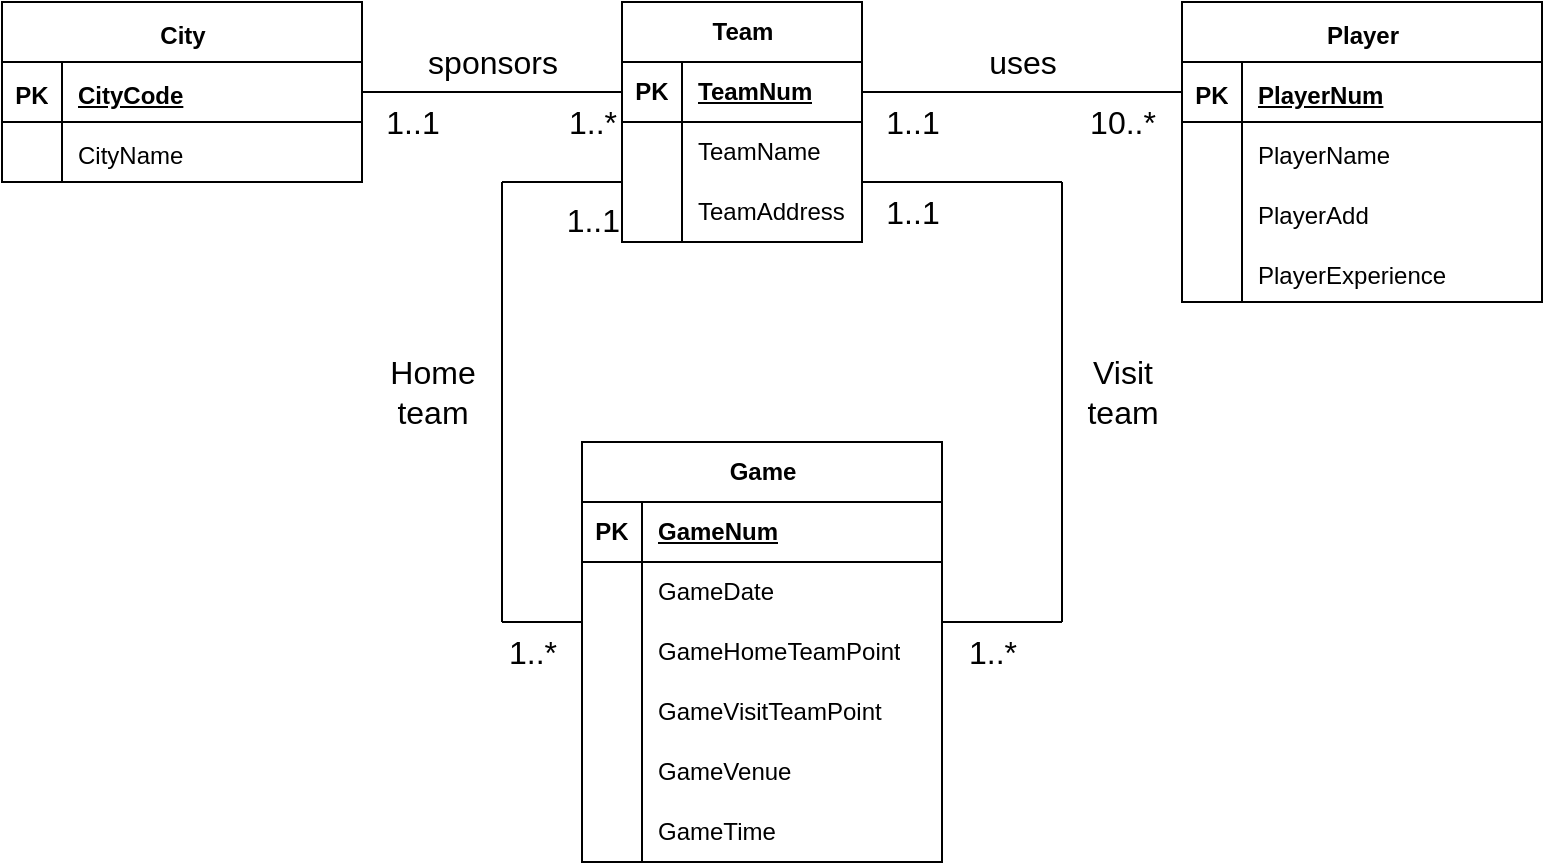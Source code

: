 <mxfile version="22.0.8" type="github" pages="2">
  <diagram id="C5RBs43oDa-KdzZeNtuy" name="Q-2">
    <mxGraphModel dx="880" dy="446" grid="1" gridSize="10" guides="1" tooltips="1" connect="1" arrows="1" fold="1" page="0" pageScale="1" pageWidth="827" pageHeight="1169" math="0" shadow="0">
      <root>
        <mxCell id="WIyWlLk6GJQsqaUBKTNV-0" />
        <mxCell id="WIyWlLk6GJQsqaUBKTNV-1" parent="WIyWlLk6GJQsqaUBKTNV-0" />
        <mxCell id="abrsDCtbOiojn3SGZB_B-0" value="&lt;font style=&quot;font-size: 12px;&quot;&gt;City&lt;/font&gt;" style="shape=table;startSize=30;container=1;collapsible=1;childLayout=tableLayout;fixedRows=1;rowLines=0;fontStyle=1;align=center;resizeLast=1;html=1;fontSize=16;labelBackgroundColor=none;" parent="WIyWlLk6GJQsqaUBKTNV-1" vertex="1">
          <mxGeometry x="30" y="90" width="180" height="90" as="geometry">
            <mxRectangle x="270" y="150" width="70" height="30" as="alternateBounds" />
          </mxGeometry>
        </mxCell>
        <mxCell id="abrsDCtbOiojn3SGZB_B-1" value="" style="shape=tableRow;horizontal=0;startSize=0;swimlaneHead=0;swimlaneBody=0;fillColor=none;collapsible=0;dropTarget=0;points=[[0,0.5],[1,0.5]];portConstraint=eastwest;top=0;left=0;right=0;bottom=1;fontSize=16;labelBackgroundColor=none;" parent="abrsDCtbOiojn3SGZB_B-0" vertex="1">
          <mxGeometry y="30" width="180" height="30" as="geometry" />
        </mxCell>
        <mxCell id="abrsDCtbOiojn3SGZB_B-2" value="&lt;font style=&quot;font-size: 12px;&quot;&gt;PK&lt;/font&gt;" style="shape=partialRectangle;connectable=0;fillColor=none;top=0;left=0;bottom=0;right=0;fontStyle=1;overflow=hidden;whiteSpace=wrap;html=1;fontSize=16;labelBackgroundColor=none;" parent="abrsDCtbOiojn3SGZB_B-1" vertex="1">
          <mxGeometry width="30" height="30" as="geometry">
            <mxRectangle width="30" height="30" as="alternateBounds" />
          </mxGeometry>
        </mxCell>
        <mxCell id="abrsDCtbOiojn3SGZB_B-3" value="&lt;font style=&quot;font-size: 12px;&quot;&gt;CityCode&lt;/font&gt;" style="shape=partialRectangle;connectable=0;fillColor=none;top=0;left=0;bottom=0;right=0;align=left;spacingLeft=6;fontStyle=5;overflow=hidden;whiteSpace=wrap;html=1;fontSize=16;labelBackgroundColor=none;" parent="abrsDCtbOiojn3SGZB_B-1" vertex="1">
          <mxGeometry x="30" width="150" height="30" as="geometry">
            <mxRectangle width="150" height="30" as="alternateBounds" />
          </mxGeometry>
        </mxCell>
        <mxCell id="abrsDCtbOiojn3SGZB_B-4" value="" style="shape=tableRow;horizontal=0;startSize=0;swimlaneHead=0;swimlaneBody=0;fillColor=none;collapsible=0;dropTarget=0;points=[[0,0.5],[1,0.5]];portConstraint=eastwest;top=0;left=0;right=0;bottom=0;fontSize=16;labelBackgroundColor=none;" parent="abrsDCtbOiojn3SGZB_B-0" vertex="1">
          <mxGeometry y="60" width="180" height="30" as="geometry" />
        </mxCell>
        <mxCell id="abrsDCtbOiojn3SGZB_B-5" value="" style="shape=partialRectangle;connectable=0;fillColor=none;top=0;left=0;bottom=0;right=0;editable=1;overflow=hidden;whiteSpace=wrap;html=1;fontSize=16;labelBackgroundColor=none;" parent="abrsDCtbOiojn3SGZB_B-4" vertex="1">
          <mxGeometry width="30" height="30" as="geometry">
            <mxRectangle width="30" height="30" as="alternateBounds" />
          </mxGeometry>
        </mxCell>
        <mxCell id="abrsDCtbOiojn3SGZB_B-6" value="&lt;font style=&quot;font-size: 12px;&quot;&gt;CityName&lt;/font&gt;" style="shape=partialRectangle;connectable=0;fillColor=none;top=0;left=0;bottom=0;right=0;align=left;spacingLeft=6;overflow=hidden;whiteSpace=wrap;html=1;fontSize=16;labelBackgroundColor=none;" parent="abrsDCtbOiojn3SGZB_B-4" vertex="1">
          <mxGeometry x="30" width="150" height="30" as="geometry">
            <mxRectangle width="150" height="30" as="alternateBounds" />
          </mxGeometry>
        </mxCell>
        <mxCell id="abrsDCtbOiojn3SGZB_B-18" value="Team" style="shape=table;startSize=30;container=1;collapsible=1;childLayout=tableLayout;fixedRows=1;rowLines=0;fontStyle=1;align=center;resizeLast=1;html=1;labelBackgroundColor=none;" parent="WIyWlLk6GJQsqaUBKTNV-1" vertex="1">
          <mxGeometry x="340" y="90" width="120" height="120" as="geometry" />
        </mxCell>
        <mxCell id="abrsDCtbOiojn3SGZB_B-19" value="" style="shape=tableRow;horizontal=0;startSize=0;swimlaneHead=0;swimlaneBody=0;fillColor=none;collapsible=0;dropTarget=0;points=[[0,0.5],[1,0.5]];portConstraint=eastwest;top=0;left=0;right=0;bottom=1;labelBackgroundColor=none;" parent="abrsDCtbOiojn3SGZB_B-18" vertex="1">
          <mxGeometry y="30" width="120" height="30" as="geometry" />
        </mxCell>
        <mxCell id="abrsDCtbOiojn3SGZB_B-20" value="PK" style="shape=partialRectangle;connectable=0;fillColor=none;top=0;left=0;bottom=0;right=0;fontStyle=1;overflow=hidden;whiteSpace=wrap;html=1;labelBackgroundColor=none;" parent="abrsDCtbOiojn3SGZB_B-19" vertex="1">
          <mxGeometry width="30" height="30" as="geometry">
            <mxRectangle width="30" height="30" as="alternateBounds" />
          </mxGeometry>
        </mxCell>
        <mxCell id="abrsDCtbOiojn3SGZB_B-21" value="TeamNum" style="shape=partialRectangle;connectable=0;fillColor=none;top=0;left=0;bottom=0;right=0;align=left;spacingLeft=6;fontStyle=5;overflow=hidden;whiteSpace=wrap;html=1;labelBackgroundColor=none;" parent="abrsDCtbOiojn3SGZB_B-19" vertex="1">
          <mxGeometry x="30" width="90" height="30" as="geometry">
            <mxRectangle width="90" height="30" as="alternateBounds" />
          </mxGeometry>
        </mxCell>
        <mxCell id="abrsDCtbOiojn3SGZB_B-22" value="" style="shape=tableRow;horizontal=0;startSize=0;swimlaneHead=0;swimlaneBody=0;fillColor=none;collapsible=0;dropTarget=0;points=[[0,0.5],[1,0.5]];portConstraint=eastwest;top=0;left=0;right=0;bottom=0;labelBackgroundColor=none;" parent="abrsDCtbOiojn3SGZB_B-18" vertex="1">
          <mxGeometry y="60" width="120" height="30" as="geometry" />
        </mxCell>
        <mxCell id="abrsDCtbOiojn3SGZB_B-23" value="" style="shape=partialRectangle;connectable=0;fillColor=none;top=0;left=0;bottom=0;right=0;editable=1;overflow=hidden;whiteSpace=wrap;html=1;labelBackgroundColor=none;" parent="abrsDCtbOiojn3SGZB_B-22" vertex="1">
          <mxGeometry width="30" height="30" as="geometry">
            <mxRectangle width="30" height="30" as="alternateBounds" />
          </mxGeometry>
        </mxCell>
        <mxCell id="abrsDCtbOiojn3SGZB_B-24" value="TeamName" style="shape=partialRectangle;connectable=0;fillColor=none;top=0;left=0;bottom=0;right=0;align=left;spacingLeft=6;overflow=hidden;whiteSpace=wrap;html=1;labelBackgroundColor=none;" parent="abrsDCtbOiojn3SGZB_B-22" vertex="1">
          <mxGeometry x="30" width="90" height="30" as="geometry">
            <mxRectangle width="90" height="30" as="alternateBounds" />
          </mxGeometry>
        </mxCell>
        <mxCell id="abrsDCtbOiojn3SGZB_B-25" value="" style="shape=tableRow;horizontal=0;startSize=0;swimlaneHead=0;swimlaneBody=0;fillColor=none;collapsible=0;dropTarget=0;points=[[0,0.5],[1,0.5]];portConstraint=eastwest;top=0;left=0;right=0;bottom=0;labelBackgroundColor=none;" parent="abrsDCtbOiojn3SGZB_B-18" vertex="1">
          <mxGeometry y="90" width="120" height="30" as="geometry" />
        </mxCell>
        <mxCell id="abrsDCtbOiojn3SGZB_B-26" value="" style="shape=partialRectangle;connectable=0;fillColor=none;top=0;left=0;bottom=0;right=0;editable=1;overflow=hidden;whiteSpace=wrap;html=1;labelBackgroundColor=none;" parent="abrsDCtbOiojn3SGZB_B-25" vertex="1">
          <mxGeometry width="30" height="30" as="geometry">
            <mxRectangle width="30" height="30" as="alternateBounds" />
          </mxGeometry>
        </mxCell>
        <mxCell id="abrsDCtbOiojn3SGZB_B-27" value="TeamAddress" style="shape=partialRectangle;connectable=0;fillColor=none;top=0;left=0;bottom=0;right=0;align=left;spacingLeft=6;overflow=hidden;whiteSpace=wrap;html=1;labelBackgroundColor=none;" parent="abrsDCtbOiojn3SGZB_B-25" vertex="1">
          <mxGeometry x="30" width="90" height="30" as="geometry">
            <mxRectangle width="90" height="30" as="alternateBounds" />
          </mxGeometry>
        </mxCell>
        <mxCell id="0x-psLPJO9vZAtIyGt_1-0" value="Game" style="shape=table;startSize=30;container=1;collapsible=1;childLayout=tableLayout;fixedRows=1;rowLines=0;fontStyle=1;align=center;resizeLast=1;html=1;" parent="WIyWlLk6GJQsqaUBKTNV-1" vertex="1">
          <mxGeometry x="320" y="310" width="180" height="210" as="geometry" />
        </mxCell>
        <mxCell id="0x-psLPJO9vZAtIyGt_1-1" value="" style="shape=tableRow;horizontal=0;startSize=0;swimlaneHead=0;swimlaneBody=0;fillColor=none;collapsible=0;dropTarget=0;points=[[0,0.5],[1,0.5]];portConstraint=eastwest;top=0;left=0;right=0;bottom=1;" parent="0x-psLPJO9vZAtIyGt_1-0" vertex="1">
          <mxGeometry y="30" width="180" height="30" as="geometry" />
        </mxCell>
        <mxCell id="0x-psLPJO9vZAtIyGt_1-2" value="PK" style="shape=partialRectangle;connectable=0;fillColor=none;top=0;left=0;bottom=0;right=0;fontStyle=1;overflow=hidden;whiteSpace=wrap;html=1;" parent="0x-psLPJO9vZAtIyGt_1-1" vertex="1">
          <mxGeometry width="30" height="30" as="geometry">
            <mxRectangle width="30" height="30" as="alternateBounds" />
          </mxGeometry>
        </mxCell>
        <mxCell id="0x-psLPJO9vZAtIyGt_1-3" value="GameNum" style="shape=partialRectangle;connectable=0;fillColor=none;top=0;left=0;bottom=0;right=0;align=left;spacingLeft=6;fontStyle=5;overflow=hidden;whiteSpace=wrap;html=1;" parent="0x-psLPJO9vZAtIyGt_1-1" vertex="1">
          <mxGeometry x="30" width="150" height="30" as="geometry">
            <mxRectangle width="150" height="30" as="alternateBounds" />
          </mxGeometry>
        </mxCell>
        <mxCell id="0x-psLPJO9vZAtIyGt_1-4" value="" style="shape=tableRow;horizontal=0;startSize=0;swimlaneHead=0;swimlaneBody=0;fillColor=none;collapsible=0;dropTarget=0;points=[[0,0.5],[1,0.5]];portConstraint=eastwest;top=0;left=0;right=0;bottom=0;" parent="0x-psLPJO9vZAtIyGt_1-0" vertex="1">
          <mxGeometry y="60" width="180" height="30" as="geometry" />
        </mxCell>
        <mxCell id="0x-psLPJO9vZAtIyGt_1-5" value="" style="shape=partialRectangle;connectable=0;fillColor=none;top=0;left=0;bottom=0;right=0;editable=1;overflow=hidden;whiteSpace=wrap;html=1;" parent="0x-psLPJO9vZAtIyGt_1-4" vertex="1">
          <mxGeometry width="30" height="30" as="geometry">
            <mxRectangle width="30" height="30" as="alternateBounds" />
          </mxGeometry>
        </mxCell>
        <mxCell id="0x-psLPJO9vZAtIyGt_1-6" value="GameDate" style="shape=partialRectangle;connectable=0;fillColor=none;top=0;left=0;bottom=0;right=0;align=left;spacingLeft=6;overflow=hidden;whiteSpace=wrap;html=1;" parent="0x-psLPJO9vZAtIyGt_1-4" vertex="1">
          <mxGeometry x="30" width="150" height="30" as="geometry">
            <mxRectangle width="150" height="30" as="alternateBounds" />
          </mxGeometry>
        </mxCell>
        <mxCell id="0x-psLPJO9vZAtIyGt_1-7" value="" style="shape=tableRow;horizontal=0;startSize=0;swimlaneHead=0;swimlaneBody=0;fillColor=none;collapsible=0;dropTarget=0;points=[[0,0.5],[1,0.5]];portConstraint=eastwest;top=0;left=0;right=0;bottom=0;" parent="0x-psLPJO9vZAtIyGt_1-0" vertex="1">
          <mxGeometry y="90" width="180" height="30" as="geometry" />
        </mxCell>
        <mxCell id="0x-psLPJO9vZAtIyGt_1-8" value="" style="shape=partialRectangle;connectable=0;fillColor=none;top=0;left=0;bottom=0;right=0;editable=1;overflow=hidden;whiteSpace=wrap;html=1;" parent="0x-psLPJO9vZAtIyGt_1-7" vertex="1">
          <mxGeometry width="30" height="30" as="geometry">
            <mxRectangle width="30" height="30" as="alternateBounds" />
          </mxGeometry>
        </mxCell>
        <mxCell id="0x-psLPJO9vZAtIyGt_1-9" value="GameHomeTeamPoint" style="shape=partialRectangle;connectable=0;fillColor=none;top=0;left=0;bottom=0;right=0;align=left;spacingLeft=6;overflow=hidden;whiteSpace=wrap;html=1;" parent="0x-psLPJO9vZAtIyGt_1-7" vertex="1">
          <mxGeometry x="30" width="150" height="30" as="geometry">
            <mxRectangle width="150" height="30" as="alternateBounds" />
          </mxGeometry>
        </mxCell>
        <mxCell id="0x-psLPJO9vZAtIyGt_1-10" value="" style="shape=tableRow;horizontal=0;startSize=0;swimlaneHead=0;swimlaneBody=0;fillColor=none;collapsible=0;dropTarget=0;points=[[0,0.5],[1,0.5]];portConstraint=eastwest;top=0;left=0;right=0;bottom=0;" parent="0x-psLPJO9vZAtIyGt_1-0" vertex="1">
          <mxGeometry y="120" width="180" height="30" as="geometry" />
        </mxCell>
        <mxCell id="0x-psLPJO9vZAtIyGt_1-11" value="" style="shape=partialRectangle;connectable=0;fillColor=none;top=0;left=0;bottom=0;right=0;editable=1;overflow=hidden;whiteSpace=wrap;html=1;" parent="0x-psLPJO9vZAtIyGt_1-10" vertex="1">
          <mxGeometry width="30" height="30" as="geometry">
            <mxRectangle width="30" height="30" as="alternateBounds" />
          </mxGeometry>
        </mxCell>
        <mxCell id="0x-psLPJO9vZAtIyGt_1-12" value="GameVisitTeamPoint" style="shape=partialRectangle;connectable=0;fillColor=none;top=0;left=0;bottom=0;right=0;align=left;spacingLeft=6;overflow=hidden;whiteSpace=wrap;html=1;" parent="0x-psLPJO9vZAtIyGt_1-10" vertex="1">
          <mxGeometry x="30" width="150" height="30" as="geometry">
            <mxRectangle width="150" height="30" as="alternateBounds" />
          </mxGeometry>
        </mxCell>
        <mxCell id="0x-psLPJO9vZAtIyGt_1-13" style="shape=tableRow;horizontal=0;startSize=0;swimlaneHead=0;swimlaneBody=0;fillColor=none;collapsible=0;dropTarget=0;points=[[0,0.5],[1,0.5]];portConstraint=eastwest;top=0;left=0;right=0;bottom=0;" parent="0x-psLPJO9vZAtIyGt_1-0" vertex="1">
          <mxGeometry y="150" width="180" height="30" as="geometry" />
        </mxCell>
        <mxCell id="0x-psLPJO9vZAtIyGt_1-14" style="shape=partialRectangle;connectable=0;fillColor=none;top=0;left=0;bottom=0;right=0;editable=1;overflow=hidden;whiteSpace=wrap;html=1;" parent="0x-psLPJO9vZAtIyGt_1-13" vertex="1">
          <mxGeometry width="30" height="30" as="geometry">
            <mxRectangle width="30" height="30" as="alternateBounds" />
          </mxGeometry>
        </mxCell>
        <mxCell id="0x-psLPJO9vZAtIyGt_1-15" value="GameVenue" style="shape=partialRectangle;connectable=0;fillColor=none;top=0;left=0;bottom=0;right=0;align=left;spacingLeft=6;overflow=hidden;whiteSpace=wrap;html=1;" parent="0x-psLPJO9vZAtIyGt_1-13" vertex="1">
          <mxGeometry x="30" width="150" height="30" as="geometry">
            <mxRectangle width="150" height="30" as="alternateBounds" />
          </mxGeometry>
        </mxCell>
        <mxCell id="0x-psLPJO9vZAtIyGt_1-16" style="shape=tableRow;horizontal=0;startSize=0;swimlaneHead=0;swimlaneBody=0;fillColor=none;collapsible=0;dropTarget=0;points=[[0,0.5],[1,0.5]];portConstraint=eastwest;top=0;left=0;right=0;bottom=0;" parent="0x-psLPJO9vZAtIyGt_1-0" vertex="1">
          <mxGeometry y="180" width="180" height="30" as="geometry" />
        </mxCell>
        <mxCell id="0x-psLPJO9vZAtIyGt_1-17" style="shape=partialRectangle;connectable=0;fillColor=none;top=0;left=0;bottom=0;right=0;editable=1;overflow=hidden;whiteSpace=wrap;html=1;" parent="0x-psLPJO9vZAtIyGt_1-16" vertex="1">
          <mxGeometry width="30" height="30" as="geometry">
            <mxRectangle width="30" height="30" as="alternateBounds" />
          </mxGeometry>
        </mxCell>
        <mxCell id="0x-psLPJO9vZAtIyGt_1-18" value="GameTime" style="shape=partialRectangle;connectable=0;fillColor=none;top=0;left=0;bottom=0;right=0;align=left;spacingLeft=6;overflow=hidden;whiteSpace=wrap;html=1;" parent="0x-psLPJO9vZAtIyGt_1-16" vertex="1">
          <mxGeometry x="30" width="150" height="30" as="geometry">
            <mxRectangle width="150" height="30" as="alternateBounds" />
          </mxGeometry>
        </mxCell>
        <mxCell id="0x-psLPJO9vZAtIyGt_1-27" value="" style="endArrow=none;html=1;rounded=0;fontSize=12;startSize=8;endSize=8;curved=1;exitX=1;exitY=0.5;exitDx=0;exitDy=0;entryX=0;entryY=0.5;entryDx=0;entryDy=0;" parent="WIyWlLk6GJQsqaUBKTNV-1" source="abrsDCtbOiojn3SGZB_B-1" target="abrsDCtbOiojn3SGZB_B-19" edge="1">
          <mxGeometry relative="1" as="geometry">
            <mxPoint x="290" y="140" as="sourcePoint" />
            <mxPoint x="370" y="140" as="targetPoint" />
          </mxGeometry>
        </mxCell>
        <mxCell id="0x-psLPJO9vZAtIyGt_1-28" value="1..1" style="text;html=1;align=center;verticalAlign=middle;resizable=0;points=[];autosize=1;strokeColor=none;fillColor=none;fontSize=16;" parent="WIyWlLk6GJQsqaUBKTNV-1" vertex="1">
          <mxGeometry x="210" y="135" width="50" height="30" as="geometry" />
        </mxCell>
        <mxCell id="0x-psLPJO9vZAtIyGt_1-29" value="1..*" style="text;html=1;align=center;verticalAlign=middle;resizable=0;points=[];autosize=1;strokeColor=none;fillColor=none;fontSize=16;" parent="WIyWlLk6GJQsqaUBKTNV-1" vertex="1">
          <mxGeometry x="300" y="135" width="50" height="30" as="geometry" />
        </mxCell>
        <mxCell id="0x-psLPJO9vZAtIyGt_1-30" value="sponsors" style="text;html=1;align=center;verticalAlign=middle;resizable=0;points=[];autosize=1;strokeColor=none;fillColor=none;fontSize=16;" parent="WIyWlLk6GJQsqaUBKTNV-1" vertex="1">
          <mxGeometry x="230" y="105" width="90" height="30" as="geometry" />
        </mxCell>
        <mxCell id="0x-psLPJO9vZAtIyGt_1-32" value="" style="endArrow=none;html=1;rounded=0;fontSize=12;startSize=8;endSize=8;curved=1;" parent="WIyWlLk6GJQsqaUBKTNV-1" edge="1">
          <mxGeometry relative="1" as="geometry">
            <mxPoint x="280" y="180" as="sourcePoint" />
            <mxPoint x="340" y="180" as="targetPoint" />
          </mxGeometry>
        </mxCell>
        <mxCell id="0x-psLPJO9vZAtIyGt_1-33" value="1..1" style="resizable=0;html=1;whiteSpace=wrap;align=right;verticalAlign=bottom;fontSize=16;" parent="0x-psLPJO9vZAtIyGt_1-32" connectable="0" vertex="1">
          <mxGeometry x="1" relative="1" as="geometry">
            <mxPoint y="30" as="offset" />
          </mxGeometry>
        </mxCell>
        <mxCell id="0x-psLPJO9vZAtIyGt_1-34" value="" style="endArrow=none;html=1;rounded=0;fontSize=12;startSize=8;endSize=8;curved=1;" parent="WIyWlLk6GJQsqaUBKTNV-1" edge="1">
          <mxGeometry relative="1" as="geometry">
            <mxPoint x="280" y="180" as="sourcePoint" />
            <mxPoint x="280" y="400" as="targetPoint" />
          </mxGeometry>
        </mxCell>
        <mxCell id="0x-psLPJO9vZAtIyGt_1-35" value="" style="endArrow=none;html=1;rounded=0;fontSize=12;startSize=8;endSize=8;curved=1;" parent="WIyWlLk6GJQsqaUBKTNV-1" edge="1">
          <mxGeometry relative="1" as="geometry">
            <mxPoint x="280" y="400" as="sourcePoint" />
            <mxPoint x="320" y="400" as="targetPoint" />
          </mxGeometry>
        </mxCell>
        <mxCell id="0x-psLPJO9vZAtIyGt_1-36" value="1..*" style="text;html=1;align=center;verticalAlign=middle;resizable=0;points=[];autosize=1;strokeColor=none;fillColor=none;fontSize=16;" parent="WIyWlLk6GJQsqaUBKTNV-1" vertex="1">
          <mxGeometry x="270" y="400" width="50" height="30" as="geometry" />
        </mxCell>
        <mxCell id="0x-psLPJO9vZAtIyGt_1-37" value="Home&lt;br&gt;team" style="text;html=1;align=center;verticalAlign=middle;resizable=0;points=[];autosize=1;strokeColor=none;fillColor=none;fontSize=16;" parent="WIyWlLk6GJQsqaUBKTNV-1" vertex="1">
          <mxGeometry x="210" y="260" width="70" height="50" as="geometry" />
        </mxCell>
        <mxCell id="0x-psLPJO9vZAtIyGt_1-38" value="" style="endArrow=none;html=1;rounded=0;fontSize=12;startSize=8;endSize=8;curved=1;" parent="WIyWlLk6GJQsqaUBKTNV-1" edge="1">
          <mxGeometry relative="1" as="geometry">
            <mxPoint x="460" y="180" as="sourcePoint" />
            <mxPoint x="560" y="180" as="targetPoint" />
          </mxGeometry>
        </mxCell>
        <mxCell id="0x-psLPJO9vZAtIyGt_1-39" value="" style="endArrow=none;html=1;rounded=0;fontSize=12;startSize=8;endSize=8;curved=1;" parent="WIyWlLk6GJQsqaUBKTNV-1" edge="1">
          <mxGeometry relative="1" as="geometry">
            <mxPoint x="560" y="180" as="sourcePoint" />
            <mxPoint x="560" y="400" as="targetPoint" />
          </mxGeometry>
        </mxCell>
        <mxCell id="0x-psLPJO9vZAtIyGt_1-40" value="" style="endArrow=none;html=1;rounded=0;fontSize=12;startSize=8;endSize=8;curved=1;" parent="WIyWlLk6GJQsqaUBKTNV-1" edge="1">
          <mxGeometry relative="1" as="geometry">
            <mxPoint x="500" y="400" as="sourcePoint" />
            <mxPoint x="560" y="400" as="targetPoint" />
          </mxGeometry>
        </mxCell>
        <mxCell id="0x-psLPJO9vZAtIyGt_1-41" value="1..1" style="text;html=1;align=center;verticalAlign=middle;resizable=0;points=[];autosize=1;strokeColor=none;fillColor=none;fontSize=16;" parent="WIyWlLk6GJQsqaUBKTNV-1" vertex="1">
          <mxGeometry x="460" y="180" width="50" height="30" as="geometry" />
        </mxCell>
        <mxCell id="0x-psLPJO9vZAtIyGt_1-42" value="1..*" style="text;html=1;align=center;verticalAlign=middle;resizable=0;points=[];autosize=1;strokeColor=none;fillColor=none;fontSize=16;" parent="WIyWlLk6GJQsqaUBKTNV-1" vertex="1">
          <mxGeometry x="500" y="400" width="50" height="30" as="geometry" />
        </mxCell>
        <mxCell id="0x-psLPJO9vZAtIyGt_1-43" value="Visit&lt;br&gt;team" style="text;html=1;align=center;verticalAlign=middle;resizable=0;points=[];autosize=1;strokeColor=none;fillColor=none;fontSize=16;" parent="WIyWlLk6GJQsqaUBKTNV-1" vertex="1">
          <mxGeometry x="560" y="260" width="60" height="50" as="geometry" />
        </mxCell>
        <mxCell id="0x-psLPJO9vZAtIyGt_1-44" value="" style="shape=image;html=1;verticalAlign=top;verticalLabelPosition=bottom;labelBackgroundColor=#ffffff;imageAspect=0;aspect=fixed;image=https://cdn1.iconfinder.com/data/icons/material-core/10/arrow-drop-down-128.png;fontSize=16;" parent="WIyWlLk6GJQsqaUBKTNV-1" vertex="1">
          <mxGeometry x="575" y="310" width="30" height="30" as="geometry" />
        </mxCell>
        <mxCell id="0x-psLPJO9vZAtIyGt_1-45" value="&lt;font style=&quot;font-size: 12px;&quot;&gt;Player&lt;/font&gt;" style="shape=table;startSize=30;container=1;collapsible=1;childLayout=tableLayout;fixedRows=1;rowLines=0;fontStyle=1;align=center;resizeLast=1;html=1;fontSize=16;" parent="WIyWlLk6GJQsqaUBKTNV-1" vertex="1">
          <mxGeometry x="620" y="90" width="180" height="150" as="geometry" />
        </mxCell>
        <mxCell id="0x-psLPJO9vZAtIyGt_1-46" value="" style="shape=tableRow;horizontal=0;startSize=0;swimlaneHead=0;swimlaneBody=0;fillColor=none;collapsible=0;dropTarget=0;points=[[0,0.5],[1,0.5]];portConstraint=eastwest;top=0;left=0;right=0;bottom=1;fontSize=16;" parent="0x-psLPJO9vZAtIyGt_1-45" vertex="1">
          <mxGeometry y="30" width="180" height="30" as="geometry" />
        </mxCell>
        <mxCell id="0x-psLPJO9vZAtIyGt_1-47" value="&lt;font style=&quot;font-size: 12px;&quot;&gt;PK&lt;/font&gt;" style="shape=partialRectangle;connectable=0;fillColor=none;top=0;left=0;bottom=0;right=0;fontStyle=1;overflow=hidden;whiteSpace=wrap;html=1;fontSize=16;" parent="0x-psLPJO9vZAtIyGt_1-46" vertex="1">
          <mxGeometry width="30" height="30" as="geometry">
            <mxRectangle width="30" height="30" as="alternateBounds" />
          </mxGeometry>
        </mxCell>
        <mxCell id="0x-psLPJO9vZAtIyGt_1-48" value="&lt;font style=&quot;font-size: 12px;&quot;&gt;PlayerNum&lt;/font&gt;" style="shape=partialRectangle;connectable=0;fillColor=none;top=0;left=0;bottom=0;right=0;align=left;spacingLeft=6;fontStyle=5;overflow=hidden;whiteSpace=wrap;html=1;fontSize=16;" parent="0x-psLPJO9vZAtIyGt_1-46" vertex="1">
          <mxGeometry x="30" width="150" height="30" as="geometry">
            <mxRectangle width="150" height="30" as="alternateBounds" />
          </mxGeometry>
        </mxCell>
        <mxCell id="0x-psLPJO9vZAtIyGt_1-49" value="" style="shape=tableRow;horizontal=0;startSize=0;swimlaneHead=0;swimlaneBody=0;fillColor=none;collapsible=0;dropTarget=0;points=[[0,0.5],[1,0.5]];portConstraint=eastwest;top=0;left=0;right=0;bottom=0;fontSize=16;" parent="0x-psLPJO9vZAtIyGt_1-45" vertex="1">
          <mxGeometry y="60" width="180" height="30" as="geometry" />
        </mxCell>
        <mxCell id="0x-psLPJO9vZAtIyGt_1-50" value="" style="shape=partialRectangle;connectable=0;fillColor=none;top=0;left=0;bottom=0;right=0;editable=1;overflow=hidden;whiteSpace=wrap;html=1;fontSize=16;" parent="0x-psLPJO9vZAtIyGt_1-49" vertex="1">
          <mxGeometry width="30" height="30" as="geometry">
            <mxRectangle width="30" height="30" as="alternateBounds" />
          </mxGeometry>
        </mxCell>
        <mxCell id="0x-psLPJO9vZAtIyGt_1-51" value="&lt;font style=&quot;font-size: 12px;&quot;&gt;PlayerName&lt;/font&gt;" style="shape=partialRectangle;connectable=0;fillColor=none;top=0;left=0;bottom=0;right=0;align=left;spacingLeft=6;overflow=hidden;whiteSpace=wrap;html=1;fontSize=16;" parent="0x-psLPJO9vZAtIyGt_1-49" vertex="1">
          <mxGeometry x="30" width="150" height="30" as="geometry">
            <mxRectangle width="150" height="30" as="alternateBounds" />
          </mxGeometry>
        </mxCell>
        <mxCell id="0x-psLPJO9vZAtIyGt_1-52" value="" style="shape=tableRow;horizontal=0;startSize=0;swimlaneHead=0;swimlaneBody=0;fillColor=none;collapsible=0;dropTarget=0;points=[[0,0.5],[1,0.5]];portConstraint=eastwest;top=0;left=0;right=0;bottom=0;fontSize=16;" parent="0x-psLPJO9vZAtIyGt_1-45" vertex="1">
          <mxGeometry y="90" width="180" height="30" as="geometry" />
        </mxCell>
        <mxCell id="0x-psLPJO9vZAtIyGt_1-53" value="" style="shape=partialRectangle;connectable=0;fillColor=none;top=0;left=0;bottom=0;right=0;editable=1;overflow=hidden;whiteSpace=wrap;html=1;fontSize=16;" parent="0x-psLPJO9vZAtIyGt_1-52" vertex="1">
          <mxGeometry width="30" height="30" as="geometry">
            <mxRectangle width="30" height="30" as="alternateBounds" />
          </mxGeometry>
        </mxCell>
        <mxCell id="0x-psLPJO9vZAtIyGt_1-54" value="&lt;font style=&quot;font-size: 12px;&quot;&gt;PlayerAdd&lt;/font&gt;" style="shape=partialRectangle;connectable=0;fillColor=none;top=0;left=0;bottom=0;right=0;align=left;spacingLeft=6;overflow=hidden;whiteSpace=wrap;html=1;fontSize=16;" parent="0x-psLPJO9vZAtIyGt_1-52" vertex="1">
          <mxGeometry x="30" width="150" height="30" as="geometry">
            <mxRectangle width="150" height="30" as="alternateBounds" />
          </mxGeometry>
        </mxCell>
        <mxCell id="0x-psLPJO9vZAtIyGt_1-55" value="" style="shape=tableRow;horizontal=0;startSize=0;swimlaneHead=0;swimlaneBody=0;fillColor=none;collapsible=0;dropTarget=0;points=[[0,0.5],[1,0.5]];portConstraint=eastwest;top=0;left=0;right=0;bottom=0;fontSize=16;" parent="0x-psLPJO9vZAtIyGt_1-45" vertex="1">
          <mxGeometry y="120" width="180" height="30" as="geometry" />
        </mxCell>
        <mxCell id="0x-psLPJO9vZAtIyGt_1-56" value="" style="shape=partialRectangle;connectable=0;fillColor=none;top=0;left=0;bottom=0;right=0;editable=1;overflow=hidden;whiteSpace=wrap;html=1;fontSize=16;" parent="0x-psLPJO9vZAtIyGt_1-55" vertex="1">
          <mxGeometry width="30" height="30" as="geometry">
            <mxRectangle width="30" height="30" as="alternateBounds" />
          </mxGeometry>
        </mxCell>
        <mxCell id="0x-psLPJO9vZAtIyGt_1-57" value="&lt;font style=&quot;font-size: 12px;&quot;&gt;PlayerExperience&lt;/font&gt;" style="shape=partialRectangle;connectable=0;fillColor=none;top=0;left=0;bottom=0;right=0;align=left;spacingLeft=6;overflow=hidden;whiteSpace=wrap;html=1;fontSize=16;" parent="0x-psLPJO9vZAtIyGt_1-55" vertex="1">
          <mxGeometry x="30" width="150" height="30" as="geometry">
            <mxRectangle width="150" height="30" as="alternateBounds" />
          </mxGeometry>
        </mxCell>
        <mxCell id="0x-psLPJO9vZAtIyGt_1-58" value="" style="endArrow=none;html=1;rounded=0;fontSize=12;startSize=8;endSize=8;curved=1;exitX=1;exitY=0.5;exitDx=0;exitDy=0;entryX=0;entryY=0.5;entryDx=0;entryDy=0;" parent="WIyWlLk6GJQsqaUBKTNV-1" source="abrsDCtbOiojn3SGZB_B-19" target="0x-psLPJO9vZAtIyGt_1-46" edge="1">
          <mxGeometry relative="1" as="geometry">
            <mxPoint x="480" y="130" as="sourcePoint" />
            <mxPoint x="640" y="130" as="targetPoint" />
          </mxGeometry>
        </mxCell>
        <mxCell id="0x-psLPJO9vZAtIyGt_1-59" value="1..1" style="text;html=1;align=center;verticalAlign=middle;resizable=0;points=[];autosize=1;strokeColor=none;fillColor=none;fontSize=16;" parent="WIyWlLk6GJQsqaUBKTNV-1" vertex="1">
          <mxGeometry x="460" y="135" width="50" height="30" as="geometry" />
        </mxCell>
        <mxCell id="0x-psLPJO9vZAtIyGt_1-61" value="10..*" style="text;html=1;align=center;verticalAlign=middle;resizable=0;points=[];autosize=1;strokeColor=none;fillColor=none;fontSize=16;" parent="WIyWlLk6GJQsqaUBKTNV-1" vertex="1">
          <mxGeometry x="560" y="135" width="60" height="30" as="geometry" />
        </mxCell>
        <mxCell id="0x-psLPJO9vZAtIyGt_1-62" value="uses" style="text;html=1;align=center;verticalAlign=middle;resizable=0;points=[];autosize=1;strokeColor=none;fillColor=none;fontSize=16;" parent="WIyWlLk6GJQsqaUBKTNV-1" vertex="1">
          <mxGeometry x="510" y="105" width="60" height="30" as="geometry" />
        </mxCell>
      </root>
    </mxGraphModel>
  </diagram>
  <diagram id="17yv3DqjY_3EL69VxwAl" name="Q-5">
    <mxGraphModel dx="1280" dy="870" grid="1" gridSize="10" guides="1" tooltips="1" connect="1" arrows="1" fold="1" page="0" pageScale="1" pageWidth="827" pageHeight="1169" math="0" shadow="0">
      <root>
        <mxCell id="0" />
        <mxCell id="1" parent="0" />
        <mxCell id="2pw6DJPUHuiAcqR5hN9t-1" value="Clinic" style="shape=table;startSize=30;container=1;collapsible=1;childLayout=tableLayout;fixedRows=1;rowLines=0;fontStyle=1;align=center;resizeLast=1;html=1;fontSize=16;" parent="1" vertex="1">
          <mxGeometry x="-80" y="-70" width="200" height="180" as="geometry" />
        </mxCell>
        <mxCell id="2pw6DJPUHuiAcqR5hN9t-2" value="" style="shape=tableRow;horizontal=0;startSize=0;swimlaneHead=0;swimlaneBody=0;fillColor=none;collapsible=0;dropTarget=0;points=[[0,0.5],[1,0.5]];portConstraint=eastwest;top=0;left=0;right=0;bottom=1;fontSize=16;" parent="2pw6DJPUHuiAcqR5hN9t-1" vertex="1">
          <mxGeometry y="30" width="200" height="30" as="geometry" />
        </mxCell>
        <mxCell id="2pw6DJPUHuiAcqR5hN9t-3" value="PK" style="shape=partialRectangle;connectable=0;fillColor=none;top=0;left=0;bottom=0;right=0;fontStyle=1;overflow=hidden;whiteSpace=wrap;html=1;fontSize=16;" parent="2pw6DJPUHuiAcqR5hN9t-2" vertex="1">
          <mxGeometry width="30" height="30" as="geometry">
            <mxRectangle width="30" height="30" as="alternateBounds" />
          </mxGeometry>
        </mxCell>
        <mxCell id="2pw6DJPUHuiAcqR5hN9t-4" value="clinicId" style="shape=partialRectangle;connectable=0;fillColor=none;top=0;left=0;bottom=0;right=0;align=left;spacingLeft=6;fontStyle=5;overflow=hidden;whiteSpace=wrap;html=1;fontSize=16;" parent="2pw6DJPUHuiAcqR5hN9t-2" vertex="1">
          <mxGeometry x="30" width="170" height="30" as="geometry">
            <mxRectangle width="170" height="30" as="alternateBounds" />
          </mxGeometry>
        </mxCell>
        <mxCell id="2pw6DJPUHuiAcqR5hN9t-5" value="" style="shape=tableRow;horizontal=0;startSize=0;swimlaneHead=0;swimlaneBody=0;fillColor=none;collapsible=0;dropTarget=0;points=[[0,0.5],[1,0.5]];portConstraint=eastwest;top=0;left=0;right=0;bottom=0;fontSize=16;" parent="2pw6DJPUHuiAcqR5hN9t-1" vertex="1">
          <mxGeometry y="60" width="200" height="30" as="geometry" />
        </mxCell>
        <mxCell id="2pw6DJPUHuiAcqR5hN9t-6" value="" style="shape=partialRectangle;connectable=0;fillColor=none;top=0;left=0;bottom=0;right=0;editable=1;overflow=hidden;whiteSpace=wrap;html=1;fontSize=16;" parent="2pw6DJPUHuiAcqR5hN9t-5" vertex="1">
          <mxGeometry width="30" height="30" as="geometry">
            <mxRectangle width="30" height="30" as="alternateBounds" />
          </mxGeometry>
        </mxCell>
        <mxCell id="2pw6DJPUHuiAcqR5hN9t-7" value="clinicName" style="shape=partialRectangle;connectable=0;fillColor=none;top=0;left=0;bottom=0;right=0;align=left;spacingLeft=6;overflow=hidden;whiteSpace=wrap;html=1;fontSize=16;" parent="2pw6DJPUHuiAcqR5hN9t-5" vertex="1">
          <mxGeometry x="30" width="170" height="30" as="geometry">
            <mxRectangle width="170" height="30" as="alternateBounds" />
          </mxGeometry>
        </mxCell>
        <mxCell id="2pw6DJPUHuiAcqR5hN9t-8" value="" style="shape=tableRow;horizontal=0;startSize=0;swimlaneHead=0;swimlaneBody=0;fillColor=none;collapsible=0;dropTarget=0;points=[[0,0.5],[1,0.5]];portConstraint=eastwest;top=0;left=0;right=0;bottom=0;fontSize=16;" parent="2pw6DJPUHuiAcqR5hN9t-1" vertex="1">
          <mxGeometry y="90" width="200" height="30" as="geometry" />
        </mxCell>
        <mxCell id="2pw6DJPUHuiAcqR5hN9t-9" value="" style="shape=partialRectangle;connectable=0;fillColor=none;top=0;left=0;bottom=0;right=0;editable=1;overflow=hidden;whiteSpace=wrap;html=1;fontSize=16;" parent="2pw6DJPUHuiAcqR5hN9t-8" vertex="1">
          <mxGeometry width="30" height="30" as="geometry">
            <mxRectangle width="30" height="30" as="alternateBounds" />
          </mxGeometry>
        </mxCell>
        <mxCell id="2pw6DJPUHuiAcqR5hN9t-10" value="clinicAddress" style="shape=partialRectangle;connectable=0;fillColor=none;top=0;left=0;bottom=0;right=0;align=left;spacingLeft=6;overflow=hidden;whiteSpace=wrap;html=1;fontSize=16;" parent="2pw6DJPUHuiAcqR5hN9t-8" vertex="1">
          <mxGeometry x="30" width="170" height="30" as="geometry">
            <mxRectangle width="170" height="30" as="alternateBounds" />
          </mxGeometry>
        </mxCell>
        <mxCell id="2pw6DJPUHuiAcqR5hN9t-11" value="" style="shape=tableRow;horizontal=0;startSize=0;swimlaneHead=0;swimlaneBody=0;fillColor=none;collapsible=0;dropTarget=0;points=[[0,0.5],[1,0.5]];portConstraint=eastwest;top=0;left=0;right=0;bottom=0;fontSize=16;" parent="2pw6DJPUHuiAcqR5hN9t-1" vertex="1">
          <mxGeometry y="120" width="200" height="30" as="geometry" />
        </mxCell>
        <mxCell id="2pw6DJPUHuiAcqR5hN9t-12" value="" style="shape=partialRectangle;connectable=0;fillColor=none;top=0;left=0;bottom=0;right=0;editable=1;overflow=hidden;whiteSpace=wrap;html=1;fontSize=16;" parent="2pw6DJPUHuiAcqR5hN9t-11" vertex="1">
          <mxGeometry width="30" height="30" as="geometry">
            <mxRectangle width="30" height="30" as="alternateBounds" />
          </mxGeometry>
        </mxCell>
        <mxCell id="2pw6DJPUHuiAcqR5hN9t-13" value="clinicPhoneNum" style="shape=partialRectangle;connectable=0;fillColor=none;top=0;left=0;bottom=0;right=0;align=left;spacingLeft=6;overflow=hidden;whiteSpace=wrap;html=1;fontSize=16;" parent="2pw6DJPUHuiAcqR5hN9t-11" vertex="1">
          <mxGeometry x="30" width="170" height="30" as="geometry">
            <mxRectangle width="170" height="30" as="alternateBounds" />
          </mxGeometry>
        </mxCell>
        <mxCell id="2pw6DJPUHuiAcqR5hN9t-14" style="shape=tableRow;horizontal=0;startSize=0;swimlaneHead=0;swimlaneBody=0;fillColor=none;collapsible=0;dropTarget=0;points=[[0,0.5],[1,0.5]];portConstraint=eastwest;top=0;left=0;right=0;bottom=0;fontSize=16;" parent="2pw6DJPUHuiAcqR5hN9t-1" vertex="1">
          <mxGeometry y="150" width="200" height="30" as="geometry" />
        </mxCell>
        <mxCell id="2pw6DJPUHuiAcqR5hN9t-15" style="shape=partialRectangle;connectable=0;fillColor=none;top=0;left=0;bottom=0;right=0;editable=1;overflow=hidden;whiteSpace=wrap;html=1;fontSize=16;" parent="2pw6DJPUHuiAcqR5hN9t-14" vertex="1">
          <mxGeometry width="30" height="30" as="geometry">
            <mxRectangle width="30" height="30" as="alternateBounds" />
          </mxGeometry>
        </mxCell>
        <mxCell id="2pw6DJPUHuiAcqR5hN9t-16" value="clinicType" style="shape=partialRectangle;connectable=0;fillColor=none;top=0;left=0;bottom=0;right=0;align=left;spacingLeft=6;overflow=hidden;whiteSpace=wrap;html=1;fontSize=16;" parent="2pw6DJPUHuiAcqR5hN9t-14" vertex="1">
          <mxGeometry x="30" width="170" height="30" as="geometry">
            <mxRectangle width="170" height="30" as="alternateBounds" />
          </mxGeometry>
        </mxCell>
        <mxCell id="2pw6DJPUHuiAcqR5hN9t-17" value="Private" style="shape=table;startSize=30;container=1;collapsible=1;childLayout=tableLayout;fixedRows=1;rowLines=0;fontStyle=1;align=center;resizeLast=1;html=1;fontSize=16;" parent="1" vertex="1">
          <mxGeometry x="360" y="-160" width="240" height="120" as="geometry" />
        </mxCell>
        <mxCell id="2pw6DJPUHuiAcqR5hN9t-18" value="" style="shape=tableRow;horizontal=0;startSize=0;swimlaneHead=0;swimlaneBody=0;fillColor=none;collapsible=0;dropTarget=0;points=[[0,0.5],[1,0.5]];portConstraint=eastwest;top=0;left=0;right=0;bottom=1;fontSize=16;" parent="2pw6DJPUHuiAcqR5hN9t-17" vertex="1">
          <mxGeometry y="30" width="240" height="30" as="geometry" />
        </mxCell>
        <mxCell id="2pw6DJPUHuiAcqR5hN9t-19" value="PK" style="shape=partialRectangle;connectable=0;fillColor=none;top=0;left=0;bottom=0;right=0;fontStyle=1;overflow=hidden;whiteSpace=wrap;html=1;fontSize=16;" parent="2pw6DJPUHuiAcqR5hN9t-18" vertex="1">
          <mxGeometry width="30" height="30" as="geometry">
            <mxRectangle width="30" height="30" as="alternateBounds" />
          </mxGeometry>
        </mxCell>
        <mxCell id="2pw6DJPUHuiAcqR5hN9t-20" value="clinicId" style="shape=partialRectangle;connectable=0;fillColor=none;top=0;left=0;bottom=0;right=0;align=left;spacingLeft=6;fontStyle=5;overflow=hidden;whiteSpace=wrap;html=1;fontSize=16;" parent="2pw6DJPUHuiAcqR5hN9t-18" vertex="1">
          <mxGeometry x="30" width="210" height="30" as="geometry">
            <mxRectangle width="210" height="30" as="alternateBounds" />
          </mxGeometry>
        </mxCell>
        <mxCell id="2pw6DJPUHuiAcqR5hN9t-21" value="" style="shape=tableRow;horizontal=0;startSize=0;swimlaneHead=0;swimlaneBody=0;fillColor=none;collapsible=0;dropTarget=0;points=[[0,0.5],[1,0.5]];portConstraint=eastwest;top=0;left=0;right=0;bottom=0;fontSize=16;" parent="2pw6DJPUHuiAcqR5hN9t-17" vertex="1">
          <mxGeometry y="60" width="240" height="30" as="geometry" />
        </mxCell>
        <mxCell id="2pw6DJPUHuiAcqR5hN9t-22" value="" style="shape=partialRectangle;connectable=0;fillColor=none;top=0;left=0;bottom=0;right=0;editable=1;overflow=hidden;whiteSpace=wrap;html=1;fontSize=16;" parent="2pw6DJPUHuiAcqR5hN9t-21" vertex="1">
          <mxGeometry width="30" height="30" as="geometry">
            <mxRectangle width="30" height="30" as="alternateBounds" />
          </mxGeometry>
        </mxCell>
        <mxCell id="2pw6DJPUHuiAcqR5hN9t-23" value="totalMonthlyIncome" style="shape=partialRectangle;connectable=0;fillColor=none;top=0;left=0;bottom=0;right=0;align=left;spacingLeft=6;overflow=hidden;whiteSpace=wrap;html=1;fontSize=16;" parent="2pw6DJPUHuiAcqR5hN9t-21" vertex="1">
          <mxGeometry x="30" width="210" height="30" as="geometry">
            <mxRectangle width="210" height="30" as="alternateBounds" />
          </mxGeometry>
        </mxCell>
        <mxCell id="2pw6DJPUHuiAcqR5hN9t-24" value="" style="shape=tableRow;horizontal=0;startSize=0;swimlaneHead=0;swimlaneBody=0;fillColor=none;collapsible=0;dropTarget=0;points=[[0,0.5],[1,0.5]];portConstraint=eastwest;top=0;left=0;right=0;bottom=0;fontSize=16;" parent="2pw6DJPUHuiAcqR5hN9t-17" vertex="1">
          <mxGeometry y="90" width="240" height="30" as="geometry" />
        </mxCell>
        <mxCell id="2pw6DJPUHuiAcqR5hN9t-25" value="" style="shape=partialRectangle;connectable=0;fillColor=none;top=0;left=0;bottom=0;right=0;editable=1;overflow=hidden;whiteSpace=wrap;html=1;fontSize=16;" parent="2pw6DJPUHuiAcqR5hN9t-24" vertex="1">
          <mxGeometry width="30" height="30" as="geometry">
            <mxRectangle width="30" height="30" as="alternateBounds" />
          </mxGeometry>
        </mxCell>
        <mxCell id="2pw6DJPUHuiAcqR5hN9t-26" value="totalMonthlyTaxPayment" style="shape=partialRectangle;connectable=0;fillColor=none;top=0;left=0;bottom=0;right=0;align=left;spacingLeft=6;overflow=hidden;whiteSpace=wrap;html=1;fontSize=16;" parent="2pw6DJPUHuiAcqR5hN9t-24" vertex="1">
          <mxGeometry x="30" width="210" height="30" as="geometry">
            <mxRectangle width="210" height="30" as="alternateBounds" />
          </mxGeometry>
        </mxCell>
        <mxCell id="2pw6DJPUHuiAcqR5hN9t-30" value="Government" style="shape=table;startSize=30;container=1;collapsible=1;childLayout=tableLayout;fixedRows=1;rowLines=0;fontStyle=1;align=center;resizeLast=1;html=1;fontSize=16;" parent="1" vertex="1">
          <mxGeometry x="360" width="200" height="90" as="geometry" />
        </mxCell>
        <mxCell id="2pw6DJPUHuiAcqR5hN9t-31" value="" style="shape=tableRow;horizontal=0;startSize=0;swimlaneHead=0;swimlaneBody=0;fillColor=none;collapsible=0;dropTarget=0;points=[[0,0.5],[1,0.5]];portConstraint=eastwest;top=0;left=0;right=0;bottom=1;fontSize=16;" parent="2pw6DJPUHuiAcqR5hN9t-30" vertex="1">
          <mxGeometry y="30" width="200" height="30" as="geometry" />
        </mxCell>
        <mxCell id="2pw6DJPUHuiAcqR5hN9t-32" value="PK" style="shape=partialRectangle;connectable=0;fillColor=none;top=0;left=0;bottom=0;right=0;fontStyle=1;overflow=hidden;whiteSpace=wrap;html=1;fontSize=16;" parent="2pw6DJPUHuiAcqR5hN9t-31" vertex="1">
          <mxGeometry width="30" height="30" as="geometry">
            <mxRectangle width="30" height="30" as="alternateBounds" />
          </mxGeometry>
        </mxCell>
        <mxCell id="2pw6DJPUHuiAcqR5hN9t-33" value="clinicId" style="shape=partialRectangle;connectable=0;fillColor=none;top=0;left=0;bottom=0;right=0;align=left;spacingLeft=6;fontStyle=5;overflow=hidden;whiteSpace=wrap;html=1;fontSize=16;" parent="2pw6DJPUHuiAcqR5hN9t-31" vertex="1">
          <mxGeometry x="30" width="170" height="30" as="geometry">
            <mxRectangle width="170" height="30" as="alternateBounds" />
          </mxGeometry>
        </mxCell>
        <mxCell id="2pw6DJPUHuiAcqR5hN9t-34" value="" style="shape=tableRow;horizontal=0;startSize=0;swimlaneHead=0;swimlaneBody=0;fillColor=none;collapsible=0;dropTarget=0;points=[[0,0.5],[1,0.5]];portConstraint=eastwest;top=0;left=0;right=0;bottom=0;fontSize=16;" parent="2pw6DJPUHuiAcqR5hN9t-30" vertex="1">
          <mxGeometry y="60" width="200" height="30" as="geometry" />
        </mxCell>
        <mxCell id="2pw6DJPUHuiAcqR5hN9t-35" value="" style="shape=partialRectangle;connectable=0;fillColor=none;top=0;left=0;bottom=0;right=0;editable=1;overflow=hidden;whiteSpace=wrap;html=1;fontSize=16;" parent="2pw6DJPUHuiAcqR5hN9t-34" vertex="1">
          <mxGeometry width="30" height="30" as="geometry">
            <mxRectangle width="30" height="30" as="alternateBounds" />
          </mxGeometry>
        </mxCell>
        <mxCell id="2pw6DJPUHuiAcqR5hN9t-36" value="treatmentCategory" style="shape=partialRectangle;connectable=0;fillColor=none;top=0;left=0;bottom=0;right=0;align=left;spacingLeft=6;overflow=hidden;whiteSpace=wrap;html=1;fontSize=16;" parent="2pw6DJPUHuiAcqR5hN9t-34" vertex="1">
          <mxGeometry x="30" width="170" height="30" as="geometry">
            <mxRectangle width="170" height="30" as="alternateBounds" />
          </mxGeometry>
        </mxCell>
        <mxCell id="2pw6DJPUHuiAcqR5hN9t-43" value="" style="endArrow=none;html=1;rounded=0;fontSize=12;startSize=8;endSize=8;curved=1;exitX=1;exitY=0.5;exitDx=0;exitDy=0;" parent="1" source="2pw6DJPUHuiAcqR5hN9t-2" edge="1">
          <mxGeometry relative="1" as="geometry">
            <mxPoint x="120" y="-20" as="sourcePoint" />
            <mxPoint x="200" y="-25" as="targetPoint" />
          </mxGeometry>
        </mxCell>
        <mxCell id="2pw6DJPUHuiAcqR5hN9t-44" value="d" style="ellipse;whiteSpace=wrap;html=1;fontSize=16;" parent="1" vertex="1">
          <mxGeometry x="190" y="-50" width="50" height="50" as="geometry" />
        </mxCell>
        <mxCell id="2pw6DJPUHuiAcqR5hN9t-45" value="" style="endArrow=none;html=1;rounded=0;fontSize=12;startSize=8;endSize=8;curved=1;entryX=0.402;entryY=0.019;entryDx=0;entryDy=0;entryPerimeter=0;targetPerimeterSpacing=0;" parent="1" target="2pw6DJPUHuiAcqR5hN9t-44" edge="1">
          <mxGeometry relative="1" as="geometry">
            <mxPoint x="210" y="-120" as="sourcePoint" />
            <mxPoint x="240" y="40" as="targetPoint" />
          </mxGeometry>
        </mxCell>
        <mxCell id="2pw6DJPUHuiAcqR5hN9t-46" value="" style="endArrow=none;html=1;rounded=0;fontSize=12;startSize=8;endSize=8;curved=1;entryX=-0.001;entryY=0.348;entryDx=0;entryDy=0;entryPerimeter=0;" parent="1" target="2pw6DJPUHuiAcqR5hN9t-18" edge="1">
          <mxGeometry relative="1" as="geometry">
            <mxPoint x="210" y="-120" as="sourcePoint" />
            <mxPoint x="360" y="-115" as="targetPoint" />
          </mxGeometry>
        </mxCell>
        <mxCell id="2pw6DJPUHuiAcqR5hN9t-52" value="" style="endArrow=none;html=1;rounded=0;fontSize=12;startSize=8;endSize=8;curved=1;" parent="1" edge="1">
          <mxGeometry relative="1" as="geometry">
            <mxPoint x="210" as="sourcePoint" />
            <mxPoint x="210" y="40" as="targetPoint" />
          </mxGeometry>
        </mxCell>
        <mxCell id="2pw6DJPUHuiAcqR5hN9t-53" value="" style="endArrow=none;html=1;rounded=0;fontSize=12;startSize=8;endSize=8;curved=1;entryX=0.002;entryY=0.344;entryDx=0;entryDy=0;entryPerimeter=0;" parent="1" target="2pw6DJPUHuiAcqR5hN9t-31" edge="1">
          <mxGeometry relative="1" as="geometry">
            <mxPoint x="210" y="40" as="sourcePoint" />
            <mxPoint x="340" y="50" as="targetPoint" />
          </mxGeometry>
        </mxCell>
        <mxCell id="2pw6DJPUHuiAcqR5hN9t-55" value="" style="shape=link;html=1;rounded=0;fontSize=12;startSize=8;endSize=8;curved=1;" parent="1" edge="1">
          <mxGeometry relative="1" as="geometry">
            <mxPoint x="250" y="-50" as="sourcePoint" />
            <mxPoint x="250" as="targetPoint" />
          </mxGeometry>
        </mxCell>
        <mxCell id="2pw6DJPUHuiAcqR5hN9t-56" value="" style="resizable=0;html=1;whiteSpace=wrap;align=right;verticalAlign=bottom;fontSize=16;" parent="2pw6DJPUHuiAcqR5hN9t-55" connectable="0" vertex="1">
          <mxGeometry x="1" relative="1" as="geometry" />
        </mxCell>
        <mxCell id="2pw6DJPUHuiAcqR5hN9t-58" value="" style="endArrow=none;html=1;rounded=0;fontSize=12;startSize=8;endSize=8;curved=1;" parent="1" source="2pw6DJPUHuiAcqR5hN9t-14" edge="1">
          <mxGeometry relative="1" as="geometry">
            <mxPoint y="280" as="sourcePoint" />
            <mxPoint x="20" y="200" as="targetPoint" />
          </mxGeometry>
        </mxCell>
        <mxCell id="2pw6DJPUHuiAcqR5hN9t-59" value="Work at" style="text;html=1;align=center;verticalAlign=middle;resizable=0;points=[];autosize=1;strokeColor=none;fillColor=none;fontSize=16;" parent="1" vertex="1">
          <mxGeometry x="-60" y="138" width="80" height="30" as="geometry" />
        </mxCell>
        <mxCell id="2pw6DJPUHuiAcqR5hN9t-60" value="1.1" style="text;html=1;align=center;verticalAlign=middle;resizable=0;points=[];autosize=1;strokeColor=none;fillColor=none;fontSize=16;" parent="1" vertex="1">
          <mxGeometry x="20" y="110" width="50" height="30" as="geometry" />
        </mxCell>
        <mxCell id="2pw6DJPUHuiAcqR5hN9t-61" value="1.N" style="text;html=1;align=center;verticalAlign=middle;resizable=0;points=[];autosize=1;strokeColor=none;fillColor=none;fontSize=16;" parent="1" vertex="1">
          <mxGeometry x="20" y="168" width="50" height="30" as="geometry" />
        </mxCell>
        <mxCell id="2pw6DJPUHuiAcqR5hN9t-62" value="Staff" style="shape=table;startSize=30;container=1;collapsible=1;childLayout=tableLayout;fixedRows=1;rowLines=0;fontStyle=1;align=center;resizeLast=1;html=1;fontSize=16;" parent="1" vertex="1">
          <mxGeometry x="-80" y="198" width="200" height="210" as="geometry" />
        </mxCell>
        <mxCell id="2pw6DJPUHuiAcqR5hN9t-63" value="" style="shape=tableRow;horizontal=0;startSize=0;swimlaneHead=0;swimlaneBody=0;fillColor=none;collapsible=0;dropTarget=0;points=[[0,0.5],[1,0.5]];portConstraint=eastwest;top=0;left=0;right=0;bottom=1;fontSize=16;" parent="2pw6DJPUHuiAcqR5hN9t-62" vertex="1">
          <mxGeometry y="30" width="200" height="30" as="geometry" />
        </mxCell>
        <mxCell id="2pw6DJPUHuiAcqR5hN9t-64" value="PK" style="shape=partialRectangle;connectable=0;fillColor=none;top=0;left=0;bottom=0;right=0;fontStyle=1;overflow=hidden;whiteSpace=wrap;html=1;fontSize=16;" parent="2pw6DJPUHuiAcqR5hN9t-63" vertex="1">
          <mxGeometry width="30" height="30" as="geometry">
            <mxRectangle width="30" height="30" as="alternateBounds" />
          </mxGeometry>
        </mxCell>
        <mxCell id="2pw6DJPUHuiAcqR5hN9t-65" value="staffId" style="shape=partialRectangle;connectable=0;fillColor=none;top=0;left=0;bottom=0;right=0;align=left;spacingLeft=6;fontStyle=5;overflow=hidden;whiteSpace=wrap;html=1;fontSize=16;" parent="2pw6DJPUHuiAcqR5hN9t-63" vertex="1">
          <mxGeometry x="30" width="170" height="30" as="geometry">
            <mxRectangle width="170" height="30" as="alternateBounds" />
          </mxGeometry>
        </mxCell>
        <mxCell id="2pw6DJPUHuiAcqR5hN9t-66" value="" style="shape=tableRow;horizontal=0;startSize=0;swimlaneHead=0;swimlaneBody=0;fillColor=none;collapsible=0;dropTarget=0;points=[[0,0.5],[1,0.5]];portConstraint=eastwest;top=0;left=0;right=0;bottom=0;fontSize=16;" parent="2pw6DJPUHuiAcqR5hN9t-62" vertex="1">
          <mxGeometry y="60" width="200" height="30" as="geometry" />
        </mxCell>
        <mxCell id="2pw6DJPUHuiAcqR5hN9t-67" value="" style="shape=partialRectangle;connectable=0;fillColor=none;top=0;left=0;bottom=0;right=0;editable=1;overflow=hidden;whiteSpace=wrap;html=1;fontSize=16;" parent="2pw6DJPUHuiAcqR5hN9t-66" vertex="1">
          <mxGeometry width="30" height="30" as="geometry">
            <mxRectangle width="30" height="30" as="alternateBounds" />
          </mxGeometry>
        </mxCell>
        <mxCell id="2pw6DJPUHuiAcqR5hN9t-68" value="staffName" style="shape=partialRectangle;connectable=0;fillColor=none;top=0;left=0;bottom=0;right=0;align=left;spacingLeft=6;overflow=hidden;whiteSpace=wrap;html=1;fontSize=16;" parent="2pw6DJPUHuiAcqR5hN9t-66" vertex="1">
          <mxGeometry x="30" width="170" height="30" as="geometry">
            <mxRectangle width="170" height="30" as="alternateBounds" />
          </mxGeometry>
        </mxCell>
        <mxCell id="2pw6DJPUHuiAcqR5hN9t-69" value="" style="shape=tableRow;horizontal=0;startSize=0;swimlaneHead=0;swimlaneBody=0;fillColor=none;collapsible=0;dropTarget=0;points=[[0,0.5],[1,0.5]];portConstraint=eastwest;top=0;left=0;right=0;bottom=0;fontSize=16;" parent="2pw6DJPUHuiAcqR5hN9t-62" vertex="1">
          <mxGeometry y="90" width="200" height="30" as="geometry" />
        </mxCell>
        <mxCell id="2pw6DJPUHuiAcqR5hN9t-70" value="" style="shape=partialRectangle;connectable=0;fillColor=none;top=0;left=0;bottom=0;right=0;editable=1;overflow=hidden;whiteSpace=wrap;html=1;fontSize=16;" parent="2pw6DJPUHuiAcqR5hN9t-69" vertex="1">
          <mxGeometry width="30" height="30" as="geometry">
            <mxRectangle width="30" height="30" as="alternateBounds" />
          </mxGeometry>
        </mxCell>
        <mxCell id="2pw6DJPUHuiAcqR5hN9t-71" value="staffPhoneNum" style="shape=partialRectangle;connectable=0;fillColor=none;top=0;left=0;bottom=0;right=0;align=left;spacingLeft=6;overflow=hidden;whiteSpace=wrap;html=1;fontSize=16;" parent="2pw6DJPUHuiAcqR5hN9t-69" vertex="1">
          <mxGeometry x="30" width="170" height="30" as="geometry">
            <mxRectangle width="170" height="30" as="alternateBounds" />
          </mxGeometry>
        </mxCell>
        <mxCell id="2pw6DJPUHuiAcqR5hN9t-72" value="" style="shape=tableRow;horizontal=0;startSize=0;swimlaneHead=0;swimlaneBody=0;fillColor=none;collapsible=0;dropTarget=0;points=[[0,0.5],[1,0.5]];portConstraint=eastwest;top=0;left=0;right=0;bottom=0;fontSize=16;" parent="2pw6DJPUHuiAcqR5hN9t-62" vertex="1">
          <mxGeometry y="120" width="200" height="30" as="geometry" />
        </mxCell>
        <mxCell id="2pw6DJPUHuiAcqR5hN9t-73" value="" style="shape=partialRectangle;connectable=0;fillColor=none;top=0;left=0;bottom=0;right=0;editable=1;overflow=hidden;whiteSpace=wrap;html=1;fontSize=16;" parent="2pw6DJPUHuiAcqR5hN9t-72" vertex="1">
          <mxGeometry width="30" height="30" as="geometry">
            <mxRectangle width="30" height="30" as="alternateBounds" />
          </mxGeometry>
        </mxCell>
        <mxCell id="2pw6DJPUHuiAcqR5hN9t-74" value="staffAddress" style="shape=partialRectangle;connectable=0;fillColor=none;top=0;left=0;bottom=0;right=0;align=left;spacingLeft=6;overflow=hidden;whiteSpace=wrap;html=1;fontSize=16;" parent="2pw6DJPUHuiAcqR5hN9t-72" vertex="1">
          <mxGeometry x="30" width="170" height="30" as="geometry">
            <mxRectangle width="170" height="30" as="alternateBounds" />
          </mxGeometry>
        </mxCell>
        <mxCell id="2pw6DJPUHuiAcqR5hN9t-75" style="shape=tableRow;horizontal=0;startSize=0;swimlaneHead=0;swimlaneBody=0;fillColor=none;collapsible=0;dropTarget=0;points=[[0,0.5],[1,0.5]];portConstraint=eastwest;top=0;left=0;right=0;bottom=0;fontSize=16;" parent="2pw6DJPUHuiAcqR5hN9t-62" vertex="1">
          <mxGeometry y="150" width="200" height="30" as="geometry" />
        </mxCell>
        <mxCell id="2pw6DJPUHuiAcqR5hN9t-76" style="shape=partialRectangle;connectable=0;fillColor=none;top=0;left=0;bottom=0;right=0;editable=1;overflow=hidden;whiteSpace=wrap;html=1;fontSize=16;" parent="2pw6DJPUHuiAcqR5hN9t-75" vertex="1">
          <mxGeometry width="30" height="30" as="geometry">
            <mxRectangle width="30" height="30" as="alternateBounds" />
          </mxGeometry>
        </mxCell>
        <mxCell id="2pw6DJPUHuiAcqR5hN9t-77" value="clinicId" style="shape=partialRectangle;connectable=0;fillColor=none;top=0;left=0;bottom=0;right=0;align=left;spacingLeft=6;overflow=hidden;whiteSpace=wrap;html=1;fontSize=16;" parent="2pw6DJPUHuiAcqR5hN9t-75" vertex="1">
          <mxGeometry x="30" width="170" height="30" as="geometry">
            <mxRectangle width="170" height="30" as="alternateBounds" />
          </mxGeometry>
        </mxCell>
        <mxCell id="2pw6DJPUHuiAcqR5hN9t-78" style="shape=tableRow;horizontal=0;startSize=0;swimlaneHead=0;swimlaneBody=0;fillColor=none;collapsible=0;dropTarget=0;points=[[0,0.5],[1,0.5]];portConstraint=eastwest;top=0;left=0;right=0;bottom=0;fontSize=16;" parent="2pw6DJPUHuiAcqR5hN9t-62" vertex="1">
          <mxGeometry y="180" width="200" height="30" as="geometry" />
        </mxCell>
        <mxCell id="2pw6DJPUHuiAcqR5hN9t-79" style="shape=partialRectangle;connectable=0;fillColor=none;top=0;left=0;bottom=0;right=0;editable=1;overflow=hidden;whiteSpace=wrap;html=1;fontSize=16;" parent="2pw6DJPUHuiAcqR5hN9t-78" vertex="1">
          <mxGeometry width="30" height="30" as="geometry">
            <mxRectangle width="30" height="30" as="alternateBounds" />
          </mxGeometry>
        </mxCell>
        <mxCell id="2pw6DJPUHuiAcqR5hN9t-80" value="staffTypes" style="shape=partialRectangle;connectable=0;fillColor=none;top=0;left=0;bottom=0;right=0;align=left;spacingLeft=6;overflow=hidden;whiteSpace=wrap;html=1;fontSize=16;" parent="2pw6DJPUHuiAcqR5hN9t-78" vertex="1">
          <mxGeometry x="30" width="170" height="30" as="geometry">
            <mxRectangle width="170" height="30" as="alternateBounds" />
          </mxGeometry>
        </mxCell>
        <mxCell id="2pw6DJPUHuiAcqR5hN9t-81" value="" style="endArrow=none;html=1;rounded=0;fontSize=12;startSize=8;endSize=8;curved=1;exitX=0.579;exitY=1.005;exitDx=0;exitDy=0;exitPerimeter=0;" parent="1" source="2pw6DJPUHuiAcqR5hN9t-78" edge="1">
          <mxGeometry relative="1" as="geometry">
            <mxPoint x="60" y="460" as="sourcePoint" />
            <mxPoint x="36" y="460" as="targetPoint" />
          </mxGeometry>
        </mxCell>
        <mxCell id="2pw6DJPUHuiAcqR5hN9t-82" value="d" style="ellipse;whiteSpace=wrap;html=1;fontSize=16;" parent="1" vertex="1">
          <mxGeometry x="10" y="460" width="50" height="60" as="geometry" />
        </mxCell>
        <mxCell id="2pw6DJPUHuiAcqR5hN9t-83" value="" style="shape=link;html=1;rounded=0;fontSize=12;startSize=8;endSize=8;curved=1;" parent="1" edge="1">
          <mxGeometry relative="1" as="geometry">
            <mxPoint x="10" y="530" as="sourcePoint" />
            <mxPoint x="60" y="530" as="targetPoint" />
          </mxGeometry>
        </mxCell>
        <mxCell id="2pw6DJPUHuiAcqR5hN9t-84" value="" style="resizable=0;html=1;whiteSpace=wrap;align=right;verticalAlign=bottom;fontSize=16;" parent="2pw6DJPUHuiAcqR5hN9t-83" connectable="0" vertex="1">
          <mxGeometry x="1" relative="1" as="geometry" />
        </mxCell>
        <mxCell id="2pw6DJPUHuiAcqR5hN9t-86" value="" style="endArrow=none;html=1;rounded=0;fontSize=12;startSize=8;endSize=8;curved=1;entryX=0;entryY=0.5;entryDx=0;entryDy=0;" parent="1" target="2pw6DJPUHuiAcqR5hN9t-82" edge="1">
          <mxGeometry relative="1" as="geometry">
            <mxPoint x="-80" y="490" as="sourcePoint" />
            <mxPoint x="150" y="470" as="targetPoint" />
          </mxGeometry>
        </mxCell>
        <mxCell id="2pw6DJPUHuiAcqR5hN9t-87" value="" style="endArrow=none;html=1;rounded=0;fontSize=12;startSize=8;endSize=8;curved=1;" parent="1" edge="1">
          <mxGeometry relative="1" as="geometry">
            <mxPoint x="-80" y="490" as="sourcePoint" />
            <mxPoint x="-80" y="520" as="targetPoint" />
          </mxGeometry>
        </mxCell>
        <mxCell id="2pw6DJPUHuiAcqR5hN9t-88" value="Doctor" style="shape=table;startSize=30;container=1;collapsible=1;childLayout=tableLayout;fixedRows=1;rowLines=0;fontStyle=1;align=center;resizeLast=1;html=1;fontSize=16;" parent="1" vertex="1">
          <mxGeometry x="-200" y="520" width="180" height="90" as="geometry" />
        </mxCell>
        <mxCell id="2pw6DJPUHuiAcqR5hN9t-89" value="" style="shape=tableRow;horizontal=0;startSize=0;swimlaneHead=0;swimlaneBody=0;fillColor=none;collapsible=0;dropTarget=0;points=[[0,0.5],[1,0.5]];portConstraint=eastwest;top=0;left=0;right=0;bottom=1;fontSize=16;" parent="2pw6DJPUHuiAcqR5hN9t-88" vertex="1">
          <mxGeometry y="30" width="180" height="30" as="geometry" />
        </mxCell>
        <mxCell id="2pw6DJPUHuiAcqR5hN9t-90" value="PK" style="shape=partialRectangle;connectable=0;fillColor=none;top=0;left=0;bottom=0;right=0;fontStyle=1;overflow=hidden;whiteSpace=wrap;html=1;fontSize=16;" parent="2pw6DJPUHuiAcqR5hN9t-89" vertex="1">
          <mxGeometry width="30" height="30" as="geometry">
            <mxRectangle width="30" height="30" as="alternateBounds" />
          </mxGeometry>
        </mxCell>
        <mxCell id="2pw6DJPUHuiAcqR5hN9t-91" value="staffId" style="shape=partialRectangle;connectable=0;fillColor=none;top=0;left=0;bottom=0;right=0;align=left;spacingLeft=6;fontStyle=5;overflow=hidden;whiteSpace=wrap;html=1;fontSize=16;" parent="2pw6DJPUHuiAcqR5hN9t-89" vertex="1">
          <mxGeometry x="30" width="150" height="30" as="geometry">
            <mxRectangle width="150" height="30" as="alternateBounds" />
          </mxGeometry>
        </mxCell>
        <mxCell id="2pw6DJPUHuiAcqR5hN9t-92" value="" style="shape=tableRow;horizontal=0;startSize=0;swimlaneHead=0;swimlaneBody=0;fillColor=none;collapsible=0;dropTarget=0;points=[[0,0.5],[1,0.5]];portConstraint=eastwest;top=0;left=0;right=0;bottom=0;fontSize=16;" parent="2pw6DJPUHuiAcqR5hN9t-88" vertex="1">
          <mxGeometry y="60" width="180" height="30" as="geometry" />
        </mxCell>
        <mxCell id="2pw6DJPUHuiAcqR5hN9t-93" value="" style="shape=partialRectangle;connectable=0;fillColor=none;top=0;left=0;bottom=0;right=0;editable=1;overflow=hidden;whiteSpace=wrap;html=1;fontSize=16;" parent="2pw6DJPUHuiAcqR5hN9t-92" vertex="1">
          <mxGeometry width="30" height="30" as="geometry">
            <mxRectangle width="30" height="30" as="alternateBounds" />
          </mxGeometry>
        </mxCell>
        <mxCell id="2pw6DJPUHuiAcqR5hN9t-94" value="category" style="shape=partialRectangle;connectable=0;fillColor=none;top=0;left=0;bottom=0;right=0;align=left;spacingLeft=6;overflow=hidden;whiteSpace=wrap;html=1;fontSize=16;" parent="2pw6DJPUHuiAcqR5hN9t-92" vertex="1">
          <mxGeometry x="30" width="150" height="30" as="geometry">
            <mxRectangle width="150" height="30" as="alternateBounds" />
          </mxGeometry>
        </mxCell>
        <mxCell id="2pw6DJPUHuiAcqR5hN9t-101" value="" style="endArrow=none;html=1;rounded=0;fontSize=12;startSize=8;endSize=8;curved=1;" parent="1" edge="1">
          <mxGeometry relative="1" as="geometry">
            <mxPoint x="60" y="490" as="sourcePoint" />
            <mxPoint x="190" y="490" as="targetPoint" />
          </mxGeometry>
        </mxCell>
        <mxCell id="2pw6DJPUHuiAcqR5hN9t-102" value="" style="endArrow=none;html=1;rounded=0;fontSize=12;startSize=8;endSize=8;curved=1;" parent="1" edge="1">
          <mxGeometry relative="1" as="geometry">
            <mxPoint x="190" y="490" as="sourcePoint" />
            <mxPoint x="190" y="520" as="targetPoint" />
          </mxGeometry>
        </mxCell>
        <mxCell id="2pw6DJPUHuiAcqR5hN9t-103" value="Nurse" style="shape=table;startSize=30;container=1;collapsible=1;childLayout=tableLayout;fixedRows=1;rowLines=0;fontStyle=1;align=center;resizeLast=1;html=1;fontSize=16;" parent="1" vertex="1">
          <mxGeometry x="120" y="520" width="180" height="90" as="geometry" />
        </mxCell>
        <mxCell id="2pw6DJPUHuiAcqR5hN9t-104" value="" style="shape=tableRow;horizontal=0;startSize=0;swimlaneHead=0;swimlaneBody=0;fillColor=none;collapsible=0;dropTarget=0;points=[[0,0.5],[1,0.5]];portConstraint=eastwest;top=0;left=0;right=0;bottom=1;fontSize=16;" parent="2pw6DJPUHuiAcqR5hN9t-103" vertex="1">
          <mxGeometry y="30" width="180" height="30" as="geometry" />
        </mxCell>
        <mxCell id="2pw6DJPUHuiAcqR5hN9t-105" value="PK" style="shape=partialRectangle;connectable=0;fillColor=none;top=0;left=0;bottom=0;right=0;fontStyle=1;overflow=hidden;whiteSpace=wrap;html=1;fontSize=16;" parent="2pw6DJPUHuiAcqR5hN9t-104" vertex="1">
          <mxGeometry width="30" height="30" as="geometry">
            <mxRectangle width="30" height="30" as="alternateBounds" />
          </mxGeometry>
        </mxCell>
        <mxCell id="2pw6DJPUHuiAcqR5hN9t-106" value="staffId" style="shape=partialRectangle;connectable=0;fillColor=none;top=0;left=0;bottom=0;right=0;align=left;spacingLeft=6;fontStyle=5;overflow=hidden;whiteSpace=wrap;html=1;fontSize=16;" parent="2pw6DJPUHuiAcqR5hN9t-104" vertex="1">
          <mxGeometry x="30" width="150" height="30" as="geometry">
            <mxRectangle width="150" height="30" as="alternateBounds" />
          </mxGeometry>
        </mxCell>
        <mxCell id="2pw6DJPUHuiAcqR5hN9t-107" value="" style="shape=tableRow;horizontal=0;startSize=0;swimlaneHead=0;swimlaneBody=0;fillColor=none;collapsible=0;dropTarget=0;points=[[0,0.5],[1,0.5]];portConstraint=eastwest;top=0;left=0;right=0;bottom=0;fontSize=16;" parent="2pw6DJPUHuiAcqR5hN9t-103" vertex="1">
          <mxGeometry y="60" width="180" height="30" as="geometry" />
        </mxCell>
        <mxCell id="2pw6DJPUHuiAcqR5hN9t-108" value="" style="shape=partialRectangle;connectable=0;fillColor=none;top=0;left=0;bottom=0;right=0;editable=1;overflow=hidden;whiteSpace=wrap;html=1;fontSize=16;" parent="2pw6DJPUHuiAcqR5hN9t-107" vertex="1">
          <mxGeometry width="30" height="30" as="geometry">
            <mxRectangle width="30" height="30" as="alternateBounds" />
          </mxGeometry>
        </mxCell>
        <mxCell id="2pw6DJPUHuiAcqR5hN9t-109" value="overtimePayment" style="shape=partialRectangle;connectable=0;fillColor=none;top=0;left=0;bottom=0;right=0;align=left;spacingLeft=6;overflow=hidden;whiteSpace=wrap;html=1;fontSize=16;" parent="2pw6DJPUHuiAcqR5hN9t-107" vertex="1">
          <mxGeometry x="30" width="150" height="30" as="geometry">
            <mxRectangle width="150" height="30" as="alternateBounds" />
          </mxGeometry>
        </mxCell>
      </root>
    </mxGraphModel>
  </diagram>
</mxfile>
